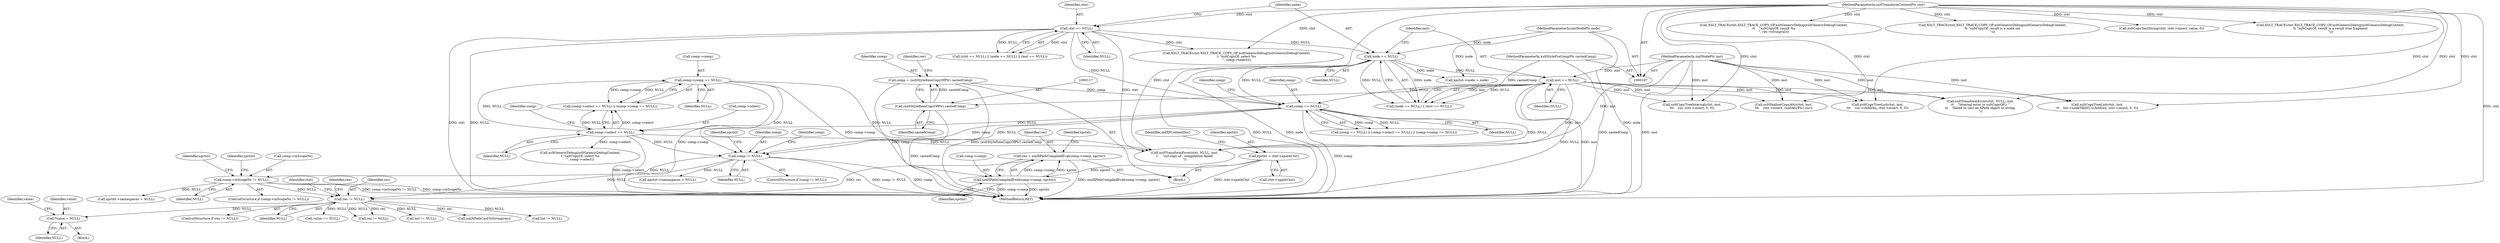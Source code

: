 digraph "1_Chrome_96dbafe288dbe2f0cc45fa3c39daf6d0c37acbab_35@pointer" {
"1000479" [label="(Call,*value = NULL)"];
"1000312" [label="(Call,res != NULL)"];
"1000274" [label="(Call,res = xmlXPathCompiledEval(comp->comp, xpctxt))"];
"1000276" [label="(Call,xmlXPathCompiledEval(comp->comp, xpctxt))"];
"1000159" [label="(Call,comp->comp == NULL)"];
"1000154" [label="(Call,comp->select == NULL)"];
"1000150" [label="(Call,comp == NULL)"];
"1000114" [label="(Call,comp = (xsltStyleItemCopyOfPtr) castedComp)"];
"1000116" [label="(Call,(xsltStyleItemCopyOfPtr) castedComp)"];
"1000111" [label="(MethodParameterIn,xsltStylePreCompPtr castedComp)"];
"1000137" [label="(Call,ctxt == NULL)"];
"1000108" [label="(MethodParameterIn,xsltTransformContextPtr ctxt)"];
"1000141" [label="(Call,node == NULL)"];
"1000109" [label="(MethodParameterIn,xmlNodePtr node)"];
"1000144" [label="(Call,inst == NULL)"];
"1000110" [label="(MethodParameterIn,xmlNodePtr inst)"];
"1000180" [label="(Call,xpctxt = ctxt->xpathCtxt)"];
"1000226" [label="(Call,comp->inScopeNs != NULL)"];
"1000221" [label="(Call,comp != NULL)"];
"1000335" [label="(Call,list != NULL)"];
"1000161" [label="(Identifier,comp)"];
"1000149" [label="(Call,(comp == NULL) || (comp->select == NULL) || (comp->comp == NULL))"];
"1000153" [label="(Call,(comp->select == NULL) || (comp->comp == NULL))"];
"1000180" [label="(Call,xpctxt = ctxt->xpathCtxt)"];
"1000519" [label="(Call,XSLT_TRACE(ctxt,XSLT_TRACE_COPY_OF,xsltGenericDebug(xsltGenericDebugContext,\n\t\t    \"xsltCopyOf: result %s\n\", res->stringval)))"];
"1000323" [label="(Call,XSLT_TRACE(ctxt,XSLT_TRACE_COPY_OF,xsltGenericDebug(xsltGenericDebugContext,\n\t\t \"xsltCopyOf: result is a node set\n\")))"];
"1000510" [label="(Call,xsltCopyTextString(ctxt, ctxt->insert, value, 0))"];
"1000146" [label="(Identifier,NULL)"];
"1000150" [label="(Call,comp == NULL)"];
"1000144" [label="(Call,inst == NULL)"];
"1000228" [label="(Identifier,comp)"];
"1000145" [label="(Identifier,inst)"];
"1000154" [label="(Call,comp->select == NULL)"];
"1000536" [label="(Call,res != NULL)"];
"1000181" [label="(Identifier,xpctxt)"];
"1000151" [label="(Identifier,comp)"];
"1000319" [label="(Identifier,res)"];
"1000121" [label="(Identifier,res)"];
"1000479" [label="(Call,*value = NULL)"];
"1000424" [label="(Call,XSLT_TRACE(ctxt,XSLT_TRACE_COPY_OF,xsltGenericDebug(xsltGenericDebugContext,\n\t\t \"xsltCopyOf: result is a result tree fragment\n\")))"];
"1000266" [label="(Identifier,xpctxt)"];
"1000313" [label="(Identifier,res)"];
"1000491" [label="(Call,xsltTransformError(ctxt, NULL, inst,\n\t\t    \"Internal error in xsltCopyOf(): \"\n\t\t    \"failed to cast an XPath object to string.\n\"))"];
"1000139" [label="(Identifier,NULL)"];
"1000137" [label="(Call,ctxt == NULL)"];
"1000227" [label="(Call,comp->inScopeNs)"];
"1000311" [label="(ControlStructure,if (res != NULL))"];
"1000165" [label="(Call,xsltTransformError(ctxt, NULL, inst,\n\t     \"xsl:copy-of : compilation failed\n\"))"];
"1000159" [label="(Call,comp->comp == NULL)"];
"1000461" [label="(Call,xsltCopyTreeList(ctxt, inst,\n\t\t    list->nodeTab[0]->children, ctxt->insert, 0, 0))"];
"1000141" [label="(Call,node == NULL)"];
"1000481" [label="(Identifier,NULL)"];
"1000314" [label="(Identifier,NULL)"];
"1000156" [label="(Identifier,comp)"];
"1000407" [label="(Call,xsltCopyTreeInternal(ctxt, inst,\n\t\t\t    cur, ctxt->insert, 0, 0))"];
"1000277" [label="(Call,comp->comp)"];
"1000477" [label="(Block,)"];
"1000541" [label="(MethodReturn,RET)"];
"1000396" [label="(Call,xsltShallowCopyAttr(ctxt, inst,\n\t\t\t    ctxt->insert, (xmlAttrPtr) cur))"];
"1000226" [label="(Call,comp->inScopeNs != NULL)"];
"1000264" [label="(Call,xpctxt->namespaces = NULL)"];
"1000283" [label="(Identifier,xpctxt)"];
"1000171" [label="(Call,XSLT_TRACE(ctxt,XSLT_TRACE_COPY_OF,xsltGenericDebug(xsltGenericDebugContext,\n\t \"xsltCopyOf: select %s\n\", comp->select)))"];
"1000215" [label="(Call,xpctxt->node = node)"];
"1000230" [label="(Identifier,NULL)"];
"1000174" [label="(Call,xsltGenericDebug(xsltGenericDebugContext,\n\t \"xsltCopyOf: select %s\n\", comp->select))"];
"1000225" [label="(ControlStructure,if (comp->inScopeNs != NULL))"];
"1000160" [label="(Call,comp->comp)"];
"1000234" [label="(Identifier,xpctxt)"];
"1000182" [label="(Call,ctxt->xpathCtxt)"];
"1000223" [label="(Identifier,NULL)"];
"1000487" [label="(Call,value == NULL)"];
"1000532" [label="(Identifier,ctxt)"];
"1000280" [label="(Identifier,xpctxt)"];
"1000312" [label="(Call,res != NULL)"];
"1000221" [label="(Call,comp != NULL)"];
"1000109" [label="(MethodParameterIn,xmlNodePtr node)"];
"1000110" [label="(MethodParameterIn,xmlNodePtr inst)"];
"1000437" [label="(Call,list != NULL)"];
"1000142" [label="(Identifier,node)"];
"1000484" [label="(Call,xmlXPathCastToString(res))"];
"1000115" [label="(Identifier,comp)"];
"1000143" [label="(Identifier,NULL)"];
"1000186" [label="(Identifier,oldXPContextDoc)"];
"1000274" [label="(Call,res = xmlXPathCompiledEval(comp->comp, xpctxt))"];
"1000138" [label="(Identifier,ctxt)"];
"1000275" [label="(Identifier,res)"];
"1000155" [label="(Call,comp->select)"];
"1000254" [label="(Identifier,xpctxt)"];
"1000163" [label="(Identifier,NULL)"];
"1000483" [label="(Identifier,value)"];
"1000136" [label="(Call,(ctxt == NULL) || (node == NULL) || (inst == NULL))"];
"1000112" [label="(Block,)"];
"1000114" [label="(Call,comp = (xsltStyleItemCopyOfPtr) castedComp)"];
"1000220" [label="(ControlStructure,if (comp != NULL))"];
"1000158" [label="(Identifier,NULL)"];
"1000152" [label="(Identifier,NULL)"];
"1000222" [label="(Identifier,comp)"];
"1000377" [label="(Call,xsltCopyTreeList(ctxt, inst,\n\t\t\t    cur->children, ctxt->insert, 0, 0))"];
"1000252" [label="(Call,xpctxt->namespaces = NULL)"];
"1000108" [label="(MethodParameterIn,xsltTransformContextPtr ctxt)"];
"1000140" [label="(Call,(node == NULL) || (inst == NULL))"];
"1000480" [label="(Identifier,value)"];
"1000276" [label="(Call,xmlXPathCompiledEval(comp->comp, xpctxt))"];
"1000116" [label="(Call,(xsltStyleItemCopyOfPtr) castedComp)"];
"1000111" [label="(MethodParameterIn,xsltStylePreCompPtr castedComp)"];
"1000118" [label="(Identifier,castedComp)"];
"1000479" -> "1000477"  [label="AST: "];
"1000479" -> "1000481"  [label="CFG: "];
"1000480" -> "1000479"  [label="AST: "];
"1000481" -> "1000479"  [label="AST: "];
"1000483" -> "1000479"  [label="CFG: "];
"1000312" -> "1000479"  [label="DDG: NULL"];
"1000312" -> "1000311"  [label="AST: "];
"1000312" -> "1000314"  [label="CFG: "];
"1000313" -> "1000312"  [label="AST: "];
"1000314" -> "1000312"  [label="AST: "];
"1000319" -> "1000312"  [label="CFG: "];
"1000532" -> "1000312"  [label="CFG: "];
"1000274" -> "1000312"  [label="DDG: res"];
"1000226" -> "1000312"  [label="DDG: NULL"];
"1000221" -> "1000312"  [label="DDG: NULL"];
"1000312" -> "1000335"  [label="DDG: NULL"];
"1000312" -> "1000437"  [label="DDG: NULL"];
"1000312" -> "1000484"  [label="DDG: res"];
"1000312" -> "1000487"  [label="DDG: NULL"];
"1000312" -> "1000536"  [label="DDG: res"];
"1000312" -> "1000536"  [label="DDG: NULL"];
"1000274" -> "1000112"  [label="AST: "];
"1000274" -> "1000276"  [label="CFG: "];
"1000275" -> "1000274"  [label="AST: "];
"1000276" -> "1000274"  [label="AST: "];
"1000283" -> "1000274"  [label="CFG: "];
"1000274" -> "1000541"  [label="DDG: xmlXPathCompiledEval(comp->comp, xpctxt)"];
"1000276" -> "1000274"  [label="DDG: comp->comp"];
"1000276" -> "1000274"  [label="DDG: xpctxt"];
"1000276" -> "1000280"  [label="CFG: "];
"1000277" -> "1000276"  [label="AST: "];
"1000280" -> "1000276"  [label="AST: "];
"1000276" -> "1000541"  [label="DDG: xpctxt"];
"1000276" -> "1000541"  [label="DDG: comp->comp"];
"1000159" -> "1000276"  [label="DDG: comp->comp"];
"1000180" -> "1000276"  [label="DDG: xpctxt"];
"1000159" -> "1000153"  [label="AST: "];
"1000159" -> "1000163"  [label="CFG: "];
"1000160" -> "1000159"  [label="AST: "];
"1000163" -> "1000159"  [label="AST: "];
"1000153" -> "1000159"  [label="CFG: "];
"1000159" -> "1000541"  [label="DDG: comp->comp"];
"1000159" -> "1000153"  [label="DDG: comp->comp"];
"1000159" -> "1000153"  [label="DDG: NULL"];
"1000154" -> "1000159"  [label="DDG: NULL"];
"1000159" -> "1000165"  [label="DDG: NULL"];
"1000159" -> "1000221"  [label="DDG: NULL"];
"1000154" -> "1000153"  [label="AST: "];
"1000154" -> "1000158"  [label="CFG: "];
"1000155" -> "1000154"  [label="AST: "];
"1000158" -> "1000154"  [label="AST: "];
"1000161" -> "1000154"  [label="CFG: "];
"1000153" -> "1000154"  [label="CFG: "];
"1000154" -> "1000541"  [label="DDG: comp->select"];
"1000154" -> "1000153"  [label="DDG: comp->select"];
"1000154" -> "1000153"  [label="DDG: NULL"];
"1000150" -> "1000154"  [label="DDG: NULL"];
"1000154" -> "1000165"  [label="DDG: NULL"];
"1000154" -> "1000174"  [label="DDG: comp->select"];
"1000154" -> "1000221"  [label="DDG: NULL"];
"1000150" -> "1000149"  [label="AST: "];
"1000150" -> "1000152"  [label="CFG: "];
"1000151" -> "1000150"  [label="AST: "];
"1000152" -> "1000150"  [label="AST: "];
"1000156" -> "1000150"  [label="CFG: "];
"1000149" -> "1000150"  [label="CFG: "];
"1000150" -> "1000541"  [label="DDG: comp"];
"1000150" -> "1000149"  [label="DDG: comp"];
"1000150" -> "1000149"  [label="DDG: NULL"];
"1000114" -> "1000150"  [label="DDG: comp"];
"1000137" -> "1000150"  [label="DDG: NULL"];
"1000141" -> "1000150"  [label="DDG: NULL"];
"1000144" -> "1000150"  [label="DDG: NULL"];
"1000150" -> "1000165"  [label="DDG: NULL"];
"1000150" -> "1000221"  [label="DDG: comp"];
"1000150" -> "1000221"  [label="DDG: NULL"];
"1000114" -> "1000112"  [label="AST: "];
"1000114" -> "1000116"  [label="CFG: "];
"1000115" -> "1000114"  [label="AST: "];
"1000116" -> "1000114"  [label="AST: "];
"1000121" -> "1000114"  [label="CFG: "];
"1000114" -> "1000541"  [label="DDG: comp"];
"1000114" -> "1000541"  [label="DDG: (xsltStyleItemCopyOfPtr) castedComp"];
"1000116" -> "1000114"  [label="DDG: castedComp"];
"1000116" -> "1000118"  [label="CFG: "];
"1000117" -> "1000116"  [label="AST: "];
"1000118" -> "1000116"  [label="AST: "];
"1000116" -> "1000541"  [label="DDG: castedComp"];
"1000111" -> "1000116"  [label="DDG: castedComp"];
"1000111" -> "1000107"  [label="AST: "];
"1000111" -> "1000541"  [label="DDG: castedComp"];
"1000137" -> "1000136"  [label="AST: "];
"1000137" -> "1000139"  [label="CFG: "];
"1000138" -> "1000137"  [label="AST: "];
"1000139" -> "1000137"  [label="AST: "];
"1000142" -> "1000137"  [label="CFG: "];
"1000136" -> "1000137"  [label="CFG: "];
"1000137" -> "1000541"  [label="DDG: NULL"];
"1000137" -> "1000541"  [label="DDG: ctxt"];
"1000137" -> "1000136"  [label="DDG: ctxt"];
"1000137" -> "1000136"  [label="DDG: NULL"];
"1000108" -> "1000137"  [label="DDG: ctxt"];
"1000137" -> "1000141"  [label="DDG: NULL"];
"1000137" -> "1000165"  [label="DDG: ctxt"];
"1000137" -> "1000171"  [label="DDG: ctxt"];
"1000108" -> "1000107"  [label="AST: "];
"1000108" -> "1000541"  [label="DDG: ctxt"];
"1000108" -> "1000165"  [label="DDG: ctxt"];
"1000108" -> "1000171"  [label="DDG: ctxt"];
"1000108" -> "1000323"  [label="DDG: ctxt"];
"1000108" -> "1000377"  [label="DDG: ctxt"];
"1000108" -> "1000396"  [label="DDG: ctxt"];
"1000108" -> "1000407"  [label="DDG: ctxt"];
"1000108" -> "1000424"  [label="DDG: ctxt"];
"1000108" -> "1000461"  [label="DDG: ctxt"];
"1000108" -> "1000491"  [label="DDG: ctxt"];
"1000108" -> "1000510"  [label="DDG: ctxt"];
"1000108" -> "1000519"  [label="DDG: ctxt"];
"1000141" -> "1000140"  [label="AST: "];
"1000141" -> "1000143"  [label="CFG: "];
"1000142" -> "1000141"  [label="AST: "];
"1000143" -> "1000141"  [label="AST: "];
"1000145" -> "1000141"  [label="CFG: "];
"1000140" -> "1000141"  [label="CFG: "];
"1000141" -> "1000541"  [label="DDG: node"];
"1000141" -> "1000541"  [label="DDG: NULL"];
"1000141" -> "1000140"  [label="DDG: node"];
"1000141" -> "1000140"  [label="DDG: NULL"];
"1000109" -> "1000141"  [label="DDG: node"];
"1000141" -> "1000144"  [label="DDG: NULL"];
"1000141" -> "1000215"  [label="DDG: node"];
"1000109" -> "1000107"  [label="AST: "];
"1000109" -> "1000541"  [label="DDG: node"];
"1000109" -> "1000215"  [label="DDG: node"];
"1000144" -> "1000140"  [label="AST: "];
"1000144" -> "1000146"  [label="CFG: "];
"1000145" -> "1000144"  [label="AST: "];
"1000146" -> "1000144"  [label="AST: "];
"1000140" -> "1000144"  [label="CFG: "];
"1000144" -> "1000541"  [label="DDG: inst"];
"1000144" -> "1000541"  [label="DDG: NULL"];
"1000144" -> "1000140"  [label="DDG: inst"];
"1000144" -> "1000140"  [label="DDG: NULL"];
"1000110" -> "1000144"  [label="DDG: inst"];
"1000144" -> "1000165"  [label="DDG: inst"];
"1000144" -> "1000377"  [label="DDG: inst"];
"1000144" -> "1000396"  [label="DDG: inst"];
"1000144" -> "1000407"  [label="DDG: inst"];
"1000144" -> "1000461"  [label="DDG: inst"];
"1000144" -> "1000491"  [label="DDG: inst"];
"1000110" -> "1000107"  [label="AST: "];
"1000110" -> "1000541"  [label="DDG: inst"];
"1000110" -> "1000165"  [label="DDG: inst"];
"1000110" -> "1000377"  [label="DDG: inst"];
"1000110" -> "1000396"  [label="DDG: inst"];
"1000110" -> "1000407"  [label="DDG: inst"];
"1000110" -> "1000461"  [label="DDG: inst"];
"1000110" -> "1000491"  [label="DDG: inst"];
"1000180" -> "1000112"  [label="AST: "];
"1000180" -> "1000182"  [label="CFG: "];
"1000181" -> "1000180"  [label="AST: "];
"1000182" -> "1000180"  [label="AST: "];
"1000186" -> "1000180"  [label="CFG: "];
"1000180" -> "1000541"  [label="DDG: ctxt->xpathCtxt"];
"1000226" -> "1000225"  [label="AST: "];
"1000226" -> "1000230"  [label="CFG: "];
"1000227" -> "1000226"  [label="AST: "];
"1000230" -> "1000226"  [label="AST: "];
"1000234" -> "1000226"  [label="CFG: "];
"1000254" -> "1000226"  [label="CFG: "];
"1000226" -> "1000541"  [label="DDG: comp->inScopeNs"];
"1000226" -> "1000541"  [label="DDG: comp->inScopeNs != NULL"];
"1000221" -> "1000226"  [label="DDG: NULL"];
"1000226" -> "1000252"  [label="DDG: NULL"];
"1000221" -> "1000220"  [label="AST: "];
"1000221" -> "1000223"  [label="CFG: "];
"1000222" -> "1000221"  [label="AST: "];
"1000223" -> "1000221"  [label="AST: "];
"1000228" -> "1000221"  [label="CFG: "];
"1000266" -> "1000221"  [label="CFG: "];
"1000221" -> "1000541"  [label="DDG: comp != NULL"];
"1000221" -> "1000541"  [label="DDG: comp"];
"1000221" -> "1000264"  [label="DDG: NULL"];
}
